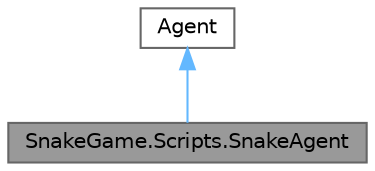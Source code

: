 digraph "SnakeGame.Scripts.SnakeAgent"
{
 // LATEX_PDF_SIZE
  bgcolor="transparent";
  edge [fontname=Helvetica,fontsize=10,labelfontname=Helvetica,labelfontsize=10];
  node [fontname=Helvetica,fontsize=10,shape=box,height=0.2,width=0.4];
  Node1 [id="Node000001",label="SnakeGame.Scripts.SnakeAgent",height=0.2,width=0.4,color="gray40", fillcolor="grey60", style="filled", fontcolor="black",tooltip="The SnakeAgent class is responsible for controlling the behavior of the Snake in the game...."];
  Node2 -> Node1 [id="edge1_Node000001_Node000002",dir="back",color="steelblue1",style="solid",tooltip=" "];
  Node2 [id="Node000002",label="Agent",height=0.2,width=0.4,color="gray40", fillcolor="white", style="filled",tooltip=" "];
}
